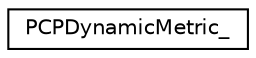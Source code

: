 digraph "Graphical Class Hierarchy"
{
  edge [fontname="Helvetica",fontsize="10",labelfontname="Helvetica",labelfontsize="10"];
  node [fontname="Helvetica",fontsize="10",shape=record];
  rankdir="LR";
  Node0 [label="PCPDynamicMetric_",height=0.2,width=0.4,color="black", fillcolor="white", style="filled",URL="$structPCPDynamicMetric__.html"];
}

